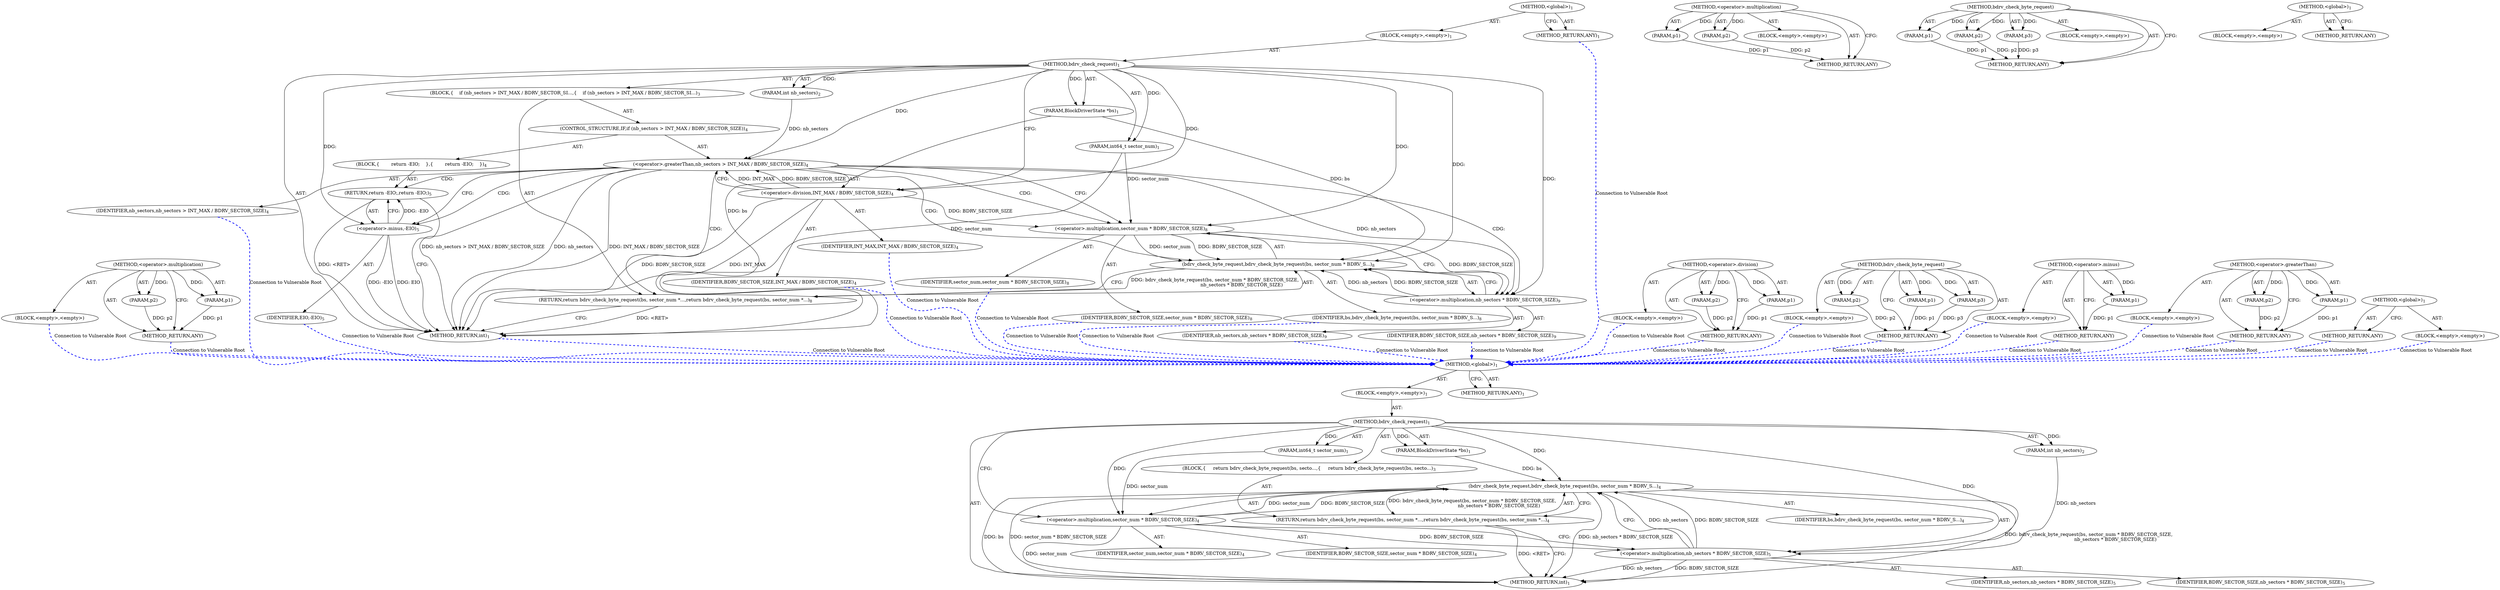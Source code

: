 digraph "&lt;global&gt;" {
vulnerable_6 [label=<(METHOD,&lt;global&gt;)<SUB>1</SUB>>];
vulnerable_7 [label=<(BLOCK,&lt;empty&gt;,&lt;empty&gt;)<SUB>1</SUB>>];
vulnerable_8 [label=<(METHOD,bdrv_check_request)<SUB>1</SUB>>];
vulnerable_9 [label=<(PARAM,BlockDriverState *bs)<SUB>1</SUB>>];
vulnerable_10 [label=<(PARAM,int64_t sector_num)<SUB>1</SUB>>];
vulnerable_11 [label=<(PARAM,int nb_sectors)<SUB>2</SUB>>];
vulnerable_12 [label=<(BLOCK,{
     return bdrv_check_byte_request(bs, secto...,{
     return bdrv_check_byte_request(bs, secto...)<SUB>3</SUB>>];
vulnerable_13 [label=<(RETURN,return bdrv_check_byte_request(bs, sector_num *...,return bdrv_check_byte_request(bs, sector_num *...)<SUB>4</SUB>>];
vulnerable_14 [label=<(bdrv_check_byte_request,bdrv_check_byte_request(bs, sector_num * BDRV_S...)<SUB>4</SUB>>];
vulnerable_15 [label=<(IDENTIFIER,bs,bdrv_check_byte_request(bs, sector_num * BDRV_S...)<SUB>4</SUB>>];
vulnerable_16 [label=<(&lt;operator&gt;.multiplication,sector_num * BDRV_SECTOR_SIZE)<SUB>4</SUB>>];
vulnerable_17 [label=<(IDENTIFIER,sector_num,sector_num * BDRV_SECTOR_SIZE)<SUB>4</SUB>>];
vulnerable_18 [label=<(IDENTIFIER,BDRV_SECTOR_SIZE,sector_num * BDRV_SECTOR_SIZE)<SUB>4</SUB>>];
vulnerable_19 [label=<(&lt;operator&gt;.multiplication,nb_sectors * BDRV_SECTOR_SIZE)<SUB>5</SUB>>];
vulnerable_20 [label=<(IDENTIFIER,nb_sectors,nb_sectors * BDRV_SECTOR_SIZE)<SUB>5</SUB>>];
vulnerable_21 [label=<(IDENTIFIER,BDRV_SECTOR_SIZE,nb_sectors * BDRV_SECTOR_SIZE)<SUB>5</SUB>>];
vulnerable_22 [label=<(METHOD_RETURN,int)<SUB>1</SUB>>];
vulnerable_24 [label=<(METHOD_RETURN,ANY)<SUB>1</SUB>>];
vulnerable_49 [label=<(METHOD,&lt;operator&gt;.multiplication)>];
vulnerable_50 [label=<(PARAM,p1)>];
vulnerable_51 [label=<(PARAM,p2)>];
vulnerable_52 [label=<(BLOCK,&lt;empty&gt;,&lt;empty&gt;)>];
vulnerable_53 [label=<(METHOD_RETURN,ANY)>];
vulnerable_43 [label=<(METHOD,bdrv_check_byte_request)>];
vulnerable_44 [label=<(PARAM,p1)>];
vulnerable_45 [label=<(PARAM,p2)>];
vulnerable_46 [label=<(PARAM,p3)>];
vulnerable_47 [label=<(BLOCK,&lt;empty&gt;,&lt;empty&gt;)>];
vulnerable_48 [label=<(METHOD_RETURN,ANY)>];
vulnerable_37 [label=<(METHOD,&lt;global&gt;)<SUB>1</SUB>>];
vulnerable_38 [label=<(BLOCK,&lt;empty&gt;,&lt;empty&gt;)>];
vulnerable_39 [label=<(METHOD_RETURN,ANY)>];
fixed_73 [label=<(METHOD,&lt;operator&gt;.multiplication)>];
fixed_74 [label=<(PARAM,p1)>];
fixed_75 [label=<(PARAM,p2)>];
fixed_76 [label=<(BLOCK,&lt;empty&gt;,&lt;empty&gt;)>];
fixed_77 [label=<(METHOD_RETURN,ANY)>];
fixed_6 [label=<(METHOD,&lt;global&gt;)<SUB>1</SUB>>];
fixed_7 [label=<(BLOCK,&lt;empty&gt;,&lt;empty&gt;)<SUB>1</SUB>>];
fixed_8 [label=<(METHOD,bdrv_check_request)<SUB>1</SUB>>];
fixed_9 [label=<(PARAM,BlockDriverState *bs)<SUB>1</SUB>>];
fixed_10 [label=<(PARAM,int64_t sector_num)<SUB>1</SUB>>];
fixed_11 [label=<(PARAM,int nb_sectors)<SUB>2</SUB>>];
fixed_12 [label=<(BLOCK,{
    if (nb_sectors &gt; INT_MAX / BDRV_SECTOR_SI...,{
    if (nb_sectors &gt; INT_MAX / BDRV_SECTOR_SI...)<SUB>3</SUB>>];
fixed_13 [label=<(CONTROL_STRUCTURE,IF,if (nb_sectors &gt; INT_MAX / BDRV_SECTOR_SIZE))<SUB>4</SUB>>];
fixed_14 [label=<(&lt;operator&gt;.greaterThan,nb_sectors &gt; INT_MAX / BDRV_SECTOR_SIZE)<SUB>4</SUB>>];
fixed_15 [label=<(IDENTIFIER,nb_sectors,nb_sectors &gt; INT_MAX / BDRV_SECTOR_SIZE)<SUB>4</SUB>>];
fixed_16 [label=<(&lt;operator&gt;.division,INT_MAX / BDRV_SECTOR_SIZE)<SUB>4</SUB>>];
fixed_17 [label=<(IDENTIFIER,INT_MAX,INT_MAX / BDRV_SECTOR_SIZE)<SUB>4</SUB>>];
fixed_18 [label=<(IDENTIFIER,BDRV_SECTOR_SIZE,INT_MAX / BDRV_SECTOR_SIZE)<SUB>4</SUB>>];
fixed_19 [label=<(BLOCK,{
        return -EIO;
    },{
        return -EIO;
    })<SUB>4</SUB>>];
fixed_20 [label=<(RETURN,return -EIO;,return -EIO;)<SUB>5</SUB>>];
fixed_21 [label=<(&lt;operator&gt;.minus,-EIO)<SUB>5</SUB>>];
fixed_22 [label=<(IDENTIFIER,EIO,-EIO)<SUB>5</SUB>>];
fixed_23 [label=<(RETURN,return bdrv_check_byte_request(bs, sector_num *...,return bdrv_check_byte_request(bs, sector_num *...)<SUB>8</SUB>>];
fixed_24 [label=<(bdrv_check_byte_request,bdrv_check_byte_request(bs, sector_num * BDRV_S...)<SUB>8</SUB>>];
fixed_25 [label=<(IDENTIFIER,bs,bdrv_check_byte_request(bs, sector_num * BDRV_S...)<SUB>8</SUB>>];
fixed_26 [label=<(&lt;operator&gt;.multiplication,sector_num * BDRV_SECTOR_SIZE)<SUB>8</SUB>>];
fixed_27 [label=<(IDENTIFIER,sector_num,sector_num * BDRV_SECTOR_SIZE)<SUB>8</SUB>>];
fixed_28 [label=<(IDENTIFIER,BDRV_SECTOR_SIZE,sector_num * BDRV_SECTOR_SIZE)<SUB>8</SUB>>];
fixed_29 [label=<(&lt;operator&gt;.multiplication,nb_sectors * BDRV_SECTOR_SIZE)<SUB>9</SUB>>];
fixed_30 [label=<(IDENTIFIER,nb_sectors,nb_sectors * BDRV_SECTOR_SIZE)<SUB>9</SUB>>];
fixed_31 [label=<(IDENTIFIER,BDRV_SECTOR_SIZE,nb_sectors * BDRV_SECTOR_SIZE)<SUB>9</SUB>>];
fixed_32 [label=<(METHOD_RETURN,int)<SUB>1</SUB>>];
fixed_34 [label=<(METHOD_RETURN,ANY)<SUB>1</SUB>>];
fixed_58 [label=<(METHOD,&lt;operator&gt;.division)>];
fixed_59 [label=<(PARAM,p1)>];
fixed_60 [label=<(PARAM,p2)>];
fixed_61 [label=<(BLOCK,&lt;empty&gt;,&lt;empty&gt;)>];
fixed_62 [label=<(METHOD_RETURN,ANY)>];
fixed_67 [label=<(METHOD,bdrv_check_byte_request)>];
fixed_68 [label=<(PARAM,p1)>];
fixed_69 [label=<(PARAM,p2)>];
fixed_70 [label=<(PARAM,p3)>];
fixed_71 [label=<(BLOCK,&lt;empty&gt;,&lt;empty&gt;)>];
fixed_72 [label=<(METHOD_RETURN,ANY)>];
fixed_63 [label=<(METHOD,&lt;operator&gt;.minus)>];
fixed_64 [label=<(PARAM,p1)>];
fixed_65 [label=<(BLOCK,&lt;empty&gt;,&lt;empty&gt;)>];
fixed_66 [label=<(METHOD_RETURN,ANY)>];
fixed_53 [label=<(METHOD,&lt;operator&gt;.greaterThan)>];
fixed_54 [label=<(PARAM,p1)>];
fixed_55 [label=<(PARAM,p2)>];
fixed_56 [label=<(BLOCK,&lt;empty&gt;,&lt;empty&gt;)>];
fixed_57 [label=<(METHOD_RETURN,ANY)>];
fixed_47 [label=<(METHOD,&lt;global&gt;)<SUB>1</SUB>>];
fixed_48 [label=<(BLOCK,&lt;empty&gt;,&lt;empty&gt;)>];
fixed_49 [label=<(METHOD_RETURN,ANY)>];
vulnerable_6 -> vulnerable_7  [key=0, label="AST: "];
vulnerable_6 -> vulnerable_24  [key=0, label="AST: "];
vulnerable_6 -> vulnerable_24  [key=1, label="CFG: "];
vulnerable_7 -> vulnerable_8  [key=0, label="AST: "];
vulnerable_8 -> vulnerable_9  [key=0, label="AST: "];
vulnerable_8 -> vulnerable_9  [key=1, label="DDG: "];
vulnerable_8 -> vulnerable_10  [key=0, label="AST: "];
vulnerable_8 -> vulnerable_10  [key=1, label="DDG: "];
vulnerable_8 -> vulnerable_11  [key=0, label="AST: "];
vulnerable_8 -> vulnerable_11  [key=1, label="DDG: "];
vulnerable_8 -> vulnerable_12  [key=0, label="AST: "];
vulnerable_8 -> vulnerable_22  [key=0, label="AST: "];
vulnerable_8 -> vulnerable_16  [key=0, label="CFG: "];
vulnerable_8 -> vulnerable_16  [key=1, label="DDG: "];
vulnerable_8 -> vulnerable_14  [key=0, label="DDG: "];
vulnerable_8 -> vulnerable_19  [key=0, label="DDG: "];
vulnerable_9 -> vulnerable_14  [key=0, label="DDG: bs"];
vulnerable_10 -> vulnerable_16  [key=0, label="DDG: sector_num"];
vulnerable_11 -> vulnerable_19  [key=0, label="DDG: nb_sectors"];
vulnerable_12 -> vulnerable_13  [key=0, label="AST: "];
vulnerable_13 -> vulnerable_14  [key=0, label="AST: "];
vulnerable_13 -> vulnerable_22  [key=0, label="CFG: "];
vulnerable_13 -> vulnerable_22  [key=1, label="DDG: &lt;RET&gt;"];
vulnerable_14 -> vulnerable_15  [key=0, label="AST: "];
vulnerable_14 -> vulnerable_16  [key=0, label="AST: "];
vulnerable_14 -> vulnerable_19  [key=0, label="AST: "];
vulnerable_14 -> vulnerable_13  [key=0, label="CFG: "];
vulnerable_14 -> vulnerable_13  [key=1, label="DDG: bdrv_check_byte_request(bs, sector_num * BDRV_SECTOR_SIZE,
                                    nb_sectors * BDRV_SECTOR_SIZE)"];
vulnerable_14 -> vulnerable_22  [key=0, label="DDG: bs"];
vulnerable_14 -> vulnerable_22  [key=1, label="DDG: sector_num * BDRV_SECTOR_SIZE"];
vulnerable_14 -> vulnerable_22  [key=2, label="DDG: nb_sectors * BDRV_SECTOR_SIZE"];
vulnerable_14 -> vulnerable_22  [key=3, label="DDG: bdrv_check_byte_request(bs, sector_num * BDRV_SECTOR_SIZE,
                                    nb_sectors * BDRV_SECTOR_SIZE)"];
vulnerable_16 -> vulnerable_17  [key=0, label="AST: "];
vulnerable_16 -> vulnerable_18  [key=0, label="AST: "];
vulnerable_16 -> vulnerable_19  [key=0, label="CFG: "];
vulnerable_16 -> vulnerable_19  [key=1, label="DDG: BDRV_SECTOR_SIZE"];
vulnerable_16 -> vulnerable_22  [key=0, label="DDG: sector_num"];
vulnerable_16 -> vulnerable_14  [key=0, label="DDG: sector_num"];
vulnerable_16 -> vulnerable_14  [key=1, label="DDG: BDRV_SECTOR_SIZE"];
vulnerable_19 -> vulnerable_20  [key=0, label="AST: "];
vulnerable_19 -> vulnerable_21  [key=0, label="AST: "];
vulnerable_19 -> vulnerable_14  [key=0, label="CFG: "];
vulnerable_19 -> vulnerable_14  [key=1, label="DDG: nb_sectors"];
vulnerable_19 -> vulnerable_14  [key=2, label="DDG: BDRV_SECTOR_SIZE"];
vulnerable_19 -> vulnerable_22  [key=0, label="DDG: nb_sectors"];
vulnerable_19 -> vulnerable_22  [key=1, label="DDG: BDRV_SECTOR_SIZE"];
vulnerable_49 -> vulnerable_50  [key=0, label="AST: "];
vulnerable_49 -> vulnerable_50  [key=1, label="DDG: "];
vulnerable_49 -> vulnerable_52  [key=0, label="AST: "];
vulnerable_49 -> vulnerable_51  [key=0, label="AST: "];
vulnerable_49 -> vulnerable_51  [key=1, label="DDG: "];
vulnerable_49 -> vulnerable_53  [key=0, label="AST: "];
vulnerable_49 -> vulnerable_53  [key=1, label="CFG: "];
vulnerable_50 -> vulnerable_53  [key=0, label="DDG: p1"];
vulnerable_51 -> vulnerable_53  [key=0, label="DDG: p2"];
vulnerable_43 -> vulnerable_44  [key=0, label="AST: "];
vulnerable_43 -> vulnerable_44  [key=1, label="DDG: "];
vulnerable_43 -> vulnerable_47  [key=0, label="AST: "];
vulnerable_43 -> vulnerable_45  [key=0, label="AST: "];
vulnerable_43 -> vulnerable_45  [key=1, label="DDG: "];
vulnerable_43 -> vulnerable_48  [key=0, label="AST: "];
vulnerable_43 -> vulnerable_48  [key=1, label="CFG: "];
vulnerable_43 -> vulnerable_46  [key=0, label="AST: "];
vulnerable_43 -> vulnerable_46  [key=1, label="DDG: "];
vulnerable_44 -> vulnerable_48  [key=0, label="DDG: p1"];
vulnerable_45 -> vulnerable_48  [key=0, label="DDG: p2"];
vulnerable_46 -> vulnerable_48  [key=0, label="DDG: p3"];
vulnerable_37 -> vulnerable_38  [key=0, label="AST: "];
vulnerable_37 -> vulnerable_39  [key=0, label="AST: "];
vulnerable_37 -> vulnerable_39  [key=1, label="CFG: "];
fixed_73 -> fixed_74  [key=0, label="AST: "];
fixed_73 -> fixed_74  [key=1, label="DDG: "];
fixed_73 -> fixed_76  [key=0, label="AST: "];
fixed_73 -> fixed_75  [key=0, label="AST: "];
fixed_73 -> fixed_75  [key=1, label="DDG: "];
fixed_73 -> fixed_77  [key=0, label="AST: "];
fixed_73 -> fixed_77  [key=1, label="CFG: "];
fixed_74 -> fixed_77  [key=0, label="DDG: p1"];
fixed_75 -> fixed_77  [key=0, label="DDG: p2"];
fixed_76 -> vulnerable_6  [color=blue, key=0, label="Connection to Vulnerable Root", penwidth="2.0", style=dashed];
fixed_77 -> vulnerable_6  [color=blue, key=0, label="Connection to Vulnerable Root", penwidth="2.0", style=dashed];
fixed_6 -> fixed_7  [key=0, label="AST: "];
fixed_6 -> fixed_34  [key=0, label="AST: "];
fixed_6 -> fixed_34  [key=1, label="CFG: "];
fixed_7 -> fixed_8  [key=0, label="AST: "];
fixed_8 -> fixed_9  [key=0, label="AST: "];
fixed_8 -> fixed_9  [key=1, label="DDG: "];
fixed_8 -> fixed_10  [key=0, label="AST: "];
fixed_8 -> fixed_10  [key=1, label="DDG: "];
fixed_8 -> fixed_11  [key=0, label="AST: "];
fixed_8 -> fixed_11  [key=1, label="DDG: "];
fixed_8 -> fixed_12  [key=0, label="AST: "];
fixed_8 -> fixed_32  [key=0, label="AST: "];
fixed_8 -> fixed_16  [key=0, label="CFG: "];
fixed_8 -> fixed_16  [key=1, label="DDG: "];
fixed_8 -> fixed_14  [key=0, label="DDG: "];
fixed_8 -> fixed_24  [key=0, label="DDG: "];
fixed_8 -> fixed_26  [key=0, label="DDG: "];
fixed_8 -> fixed_29  [key=0, label="DDG: "];
fixed_8 -> fixed_21  [key=0, label="DDG: "];
fixed_9 -> fixed_32  [key=0, label="DDG: bs"];
fixed_9 -> fixed_24  [key=0, label="DDG: bs"];
fixed_10 -> fixed_32  [key=0, label="DDG: sector_num"];
fixed_10 -> fixed_26  [key=0, label="DDG: sector_num"];
fixed_11 -> fixed_14  [key=0, label="DDG: nb_sectors"];
fixed_12 -> fixed_13  [key=0, label="AST: "];
fixed_12 -> fixed_23  [key=0, label="AST: "];
fixed_13 -> fixed_14  [key=0, label="AST: "];
fixed_13 -> fixed_19  [key=0, label="AST: "];
fixed_14 -> fixed_15  [key=0, label="AST: "];
fixed_14 -> fixed_16  [key=0, label="AST: "];
fixed_14 -> fixed_21  [key=0, label="CFG: "];
fixed_14 -> fixed_21  [key=1, label="CDG: "];
fixed_14 -> fixed_26  [key=0, label="CFG: "];
fixed_14 -> fixed_26  [key=1, label="CDG: "];
fixed_14 -> fixed_32  [key=0, label="DDG: nb_sectors"];
fixed_14 -> fixed_32  [key=1, label="DDG: INT_MAX / BDRV_SECTOR_SIZE"];
fixed_14 -> fixed_32  [key=2, label="DDG: nb_sectors &gt; INT_MAX / BDRV_SECTOR_SIZE"];
fixed_14 -> fixed_29  [key=0, label="DDG: nb_sectors"];
fixed_14 -> fixed_29  [key=1, label="CDG: "];
fixed_14 -> fixed_24  [key=0, label="CDG: "];
fixed_14 -> fixed_23  [key=0, label="CDG: "];
fixed_14 -> fixed_20  [key=0, label="CDG: "];
fixed_15 -> vulnerable_6  [color=blue, key=0, label="Connection to Vulnerable Root", penwidth="2.0", style=dashed];
fixed_16 -> fixed_17  [key=0, label="AST: "];
fixed_16 -> fixed_18  [key=0, label="AST: "];
fixed_16 -> fixed_14  [key=0, label="CFG: "];
fixed_16 -> fixed_14  [key=1, label="DDG: INT_MAX"];
fixed_16 -> fixed_14  [key=2, label="DDG: BDRV_SECTOR_SIZE"];
fixed_16 -> fixed_32  [key=0, label="DDG: BDRV_SECTOR_SIZE"];
fixed_16 -> fixed_32  [key=1, label="DDG: INT_MAX"];
fixed_16 -> fixed_26  [key=0, label="DDG: BDRV_SECTOR_SIZE"];
fixed_17 -> vulnerable_6  [color=blue, key=0, label="Connection to Vulnerable Root", penwidth="2.0", style=dashed];
fixed_18 -> vulnerable_6  [color=blue, key=0, label="Connection to Vulnerable Root", penwidth="2.0", style=dashed];
fixed_19 -> fixed_20  [key=0, label="AST: "];
fixed_20 -> fixed_21  [key=0, label="AST: "];
fixed_20 -> fixed_32  [key=0, label="CFG: "];
fixed_20 -> fixed_32  [key=1, label="DDG: &lt;RET&gt;"];
fixed_21 -> fixed_22  [key=0, label="AST: "];
fixed_21 -> fixed_20  [key=0, label="CFG: "];
fixed_21 -> fixed_20  [key=1, label="DDG: -EIO"];
fixed_21 -> fixed_32  [key=0, label="DDG: EIO"];
fixed_21 -> fixed_32  [key=1, label="DDG: -EIO"];
fixed_22 -> vulnerable_6  [color=blue, key=0, label="Connection to Vulnerable Root", penwidth="2.0", style=dashed];
fixed_23 -> fixed_24  [key=0, label="AST: "];
fixed_23 -> fixed_32  [key=0, label="CFG: "];
fixed_23 -> fixed_32  [key=1, label="DDG: &lt;RET&gt;"];
fixed_24 -> fixed_25  [key=0, label="AST: "];
fixed_24 -> fixed_26  [key=0, label="AST: "];
fixed_24 -> fixed_29  [key=0, label="AST: "];
fixed_24 -> fixed_23  [key=0, label="CFG: "];
fixed_24 -> fixed_23  [key=1, label="DDG: bdrv_check_byte_request(bs, sector_num * BDRV_SECTOR_SIZE,
                                    nb_sectors * BDRV_SECTOR_SIZE)"];
fixed_25 -> vulnerable_6  [color=blue, key=0, label="Connection to Vulnerable Root", penwidth="2.0", style=dashed];
fixed_26 -> fixed_27  [key=0, label="AST: "];
fixed_26 -> fixed_28  [key=0, label="AST: "];
fixed_26 -> fixed_29  [key=0, label="CFG: "];
fixed_26 -> fixed_29  [key=1, label="DDG: BDRV_SECTOR_SIZE"];
fixed_26 -> fixed_24  [key=0, label="DDG: sector_num"];
fixed_26 -> fixed_24  [key=1, label="DDG: BDRV_SECTOR_SIZE"];
fixed_27 -> vulnerable_6  [color=blue, key=0, label="Connection to Vulnerable Root", penwidth="2.0", style=dashed];
fixed_28 -> vulnerable_6  [color=blue, key=0, label="Connection to Vulnerable Root", penwidth="2.0", style=dashed];
fixed_29 -> fixed_30  [key=0, label="AST: "];
fixed_29 -> fixed_31  [key=0, label="AST: "];
fixed_29 -> fixed_24  [key=0, label="CFG: "];
fixed_29 -> fixed_24  [key=1, label="DDG: nb_sectors"];
fixed_29 -> fixed_24  [key=2, label="DDG: BDRV_SECTOR_SIZE"];
fixed_30 -> vulnerable_6  [color=blue, key=0, label="Connection to Vulnerable Root", penwidth="2.0", style=dashed];
fixed_31 -> vulnerable_6  [color=blue, key=0, label="Connection to Vulnerable Root", penwidth="2.0", style=dashed];
fixed_32 -> vulnerable_6  [color=blue, key=0, label="Connection to Vulnerable Root", penwidth="2.0", style=dashed];
fixed_34 -> vulnerable_6  [color=blue, key=0, label="Connection to Vulnerable Root", penwidth="2.0", style=dashed];
fixed_58 -> fixed_59  [key=0, label="AST: "];
fixed_58 -> fixed_59  [key=1, label="DDG: "];
fixed_58 -> fixed_61  [key=0, label="AST: "];
fixed_58 -> fixed_60  [key=0, label="AST: "];
fixed_58 -> fixed_60  [key=1, label="DDG: "];
fixed_58 -> fixed_62  [key=0, label="AST: "];
fixed_58 -> fixed_62  [key=1, label="CFG: "];
fixed_59 -> fixed_62  [key=0, label="DDG: p1"];
fixed_60 -> fixed_62  [key=0, label="DDG: p2"];
fixed_61 -> vulnerable_6  [color=blue, key=0, label="Connection to Vulnerable Root", penwidth="2.0", style=dashed];
fixed_62 -> vulnerable_6  [color=blue, key=0, label="Connection to Vulnerable Root", penwidth="2.0", style=dashed];
fixed_67 -> fixed_68  [key=0, label="AST: "];
fixed_67 -> fixed_68  [key=1, label="DDG: "];
fixed_67 -> fixed_71  [key=0, label="AST: "];
fixed_67 -> fixed_69  [key=0, label="AST: "];
fixed_67 -> fixed_69  [key=1, label="DDG: "];
fixed_67 -> fixed_72  [key=0, label="AST: "];
fixed_67 -> fixed_72  [key=1, label="CFG: "];
fixed_67 -> fixed_70  [key=0, label="AST: "];
fixed_67 -> fixed_70  [key=1, label="DDG: "];
fixed_68 -> fixed_72  [key=0, label="DDG: p1"];
fixed_69 -> fixed_72  [key=0, label="DDG: p2"];
fixed_70 -> fixed_72  [key=0, label="DDG: p3"];
fixed_71 -> vulnerable_6  [color=blue, key=0, label="Connection to Vulnerable Root", penwidth="2.0", style=dashed];
fixed_72 -> vulnerable_6  [color=blue, key=0, label="Connection to Vulnerable Root", penwidth="2.0", style=dashed];
fixed_63 -> fixed_64  [key=0, label="AST: "];
fixed_63 -> fixed_64  [key=1, label="DDG: "];
fixed_63 -> fixed_65  [key=0, label="AST: "];
fixed_63 -> fixed_66  [key=0, label="AST: "];
fixed_63 -> fixed_66  [key=1, label="CFG: "];
fixed_64 -> fixed_66  [key=0, label="DDG: p1"];
fixed_65 -> vulnerable_6  [color=blue, key=0, label="Connection to Vulnerable Root", penwidth="2.0", style=dashed];
fixed_66 -> vulnerable_6  [color=blue, key=0, label="Connection to Vulnerable Root", penwidth="2.0", style=dashed];
fixed_53 -> fixed_54  [key=0, label="AST: "];
fixed_53 -> fixed_54  [key=1, label="DDG: "];
fixed_53 -> fixed_56  [key=0, label="AST: "];
fixed_53 -> fixed_55  [key=0, label="AST: "];
fixed_53 -> fixed_55  [key=1, label="DDG: "];
fixed_53 -> fixed_57  [key=0, label="AST: "];
fixed_53 -> fixed_57  [key=1, label="CFG: "];
fixed_54 -> fixed_57  [key=0, label="DDG: p1"];
fixed_55 -> fixed_57  [key=0, label="DDG: p2"];
fixed_56 -> vulnerable_6  [color=blue, key=0, label="Connection to Vulnerable Root", penwidth="2.0", style=dashed];
fixed_57 -> vulnerable_6  [color=blue, key=0, label="Connection to Vulnerable Root", penwidth="2.0", style=dashed];
fixed_47 -> fixed_48  [key=0, label="AST: "];
fixed_47 -> fixed_49  [key=0, label="AST: "];
fixed_47 -> fixed_49  [key=1, label="CFG: "];
fixed_48 -> vulnerable_6  [color=blue, key=0, label="Connection to Vulnerable Root", penwidth="2.0", style=dashed];
fixed_49 -> vulnerable_6  [color=blue, key=0, label="Connection to Vulnerable Root", penwidth="2.0", style=dashed];
}
